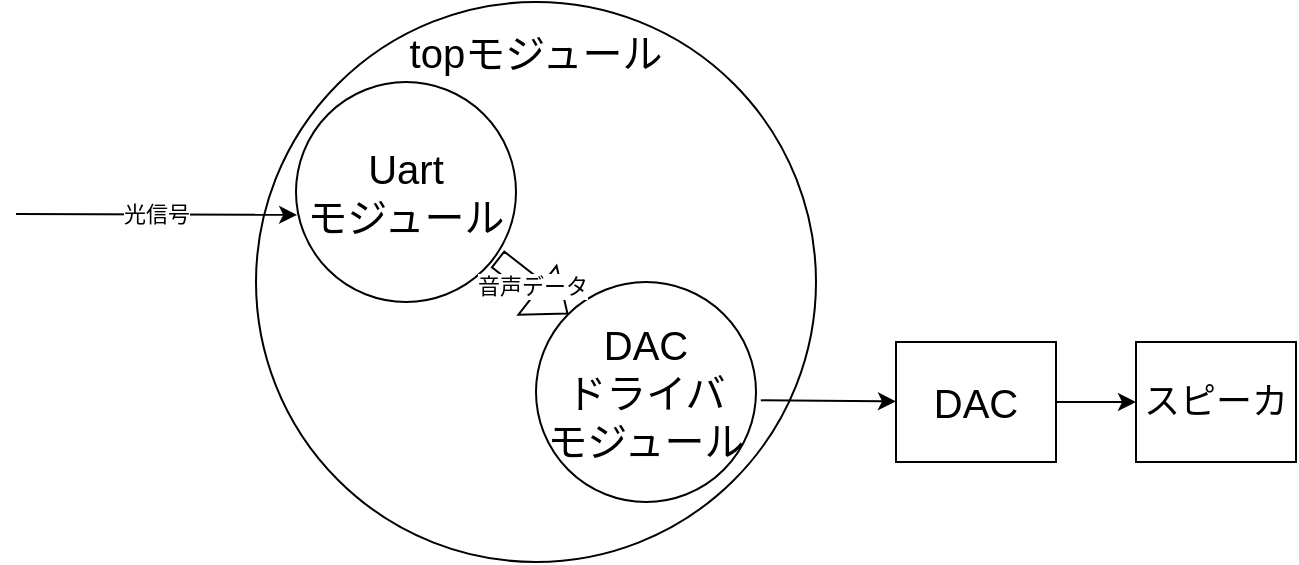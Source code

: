 <mxfile version="27.0.9">
  <diagram name="ページ1" id="31V5iZ3dvx7PEDRSuTkU">
    <mxGraphModel dx="815" dy="482" grid="1" gridSize="10" guides="1" tooltips="1" connect="1" arrows="1" fold="1" page="1" pageScale="1" pageWidth="827" pageHeight="1169" math="0" shadow="0">
      <root>
        <mxCell id="0" />
        <mxCell id="1" parent="0" />
        <mxCell id="YuErDtnW7EJeiDL-WjYB-1" value="" style="ellipse;whiteSpace=wrap;html=1;aspect=fixed;" vertex="1" parent="1">
          <mxGeometry x="280" y="480" width="280" height="280" as="geometry" />
        </mxCell>
        <mxCell id="YuErDtnW7EJeiDL-WjYB-3" value="&lt;font style=&quot;font-size: 20px;&quot;&gt;topモジュール&lt;/font&gt;" style="text;html=1;align=center;verticalAlign=middle;whiteSpace=wrap;rounded=0;" vertex="1" parent="1">
          <mxGeometry x="350" y="490" width="140" height="30" as="geometry" />
        </mxCell>
        <mxCell id="YuErDtnW7EJeiDL-WjYB-4" value="&lt;font style=&quot;font-size: 20px;&quot;&gt;Uart&lt;br&gt;モジュール&lt;/font&gt;" style="ellipse;whiteSpace=wrap;html=1;aspect=fixed;" vertex="1" parent="1">
          <mxGeometry x="300" y="520" width="110" height="110" as="geometry" />
        </mxCell>
        <mxCell id="YuErDtnW7EJeiDL-WjYB-5" value="&lt;font style=&quot;font-size: 20px;&quot;&gt;DAC&lt;/font&gt;&lt;div&gt;&lt;font style=&quot;font-size: 20px;&quot;&gt;ドライバ&lt;/font&gt;&lt;div&gt;&lt;font style=&quot;font-size: 20px;&quot;&gt;モジュール&lt;/font&gt;&lt;/div&gt;&lt;/div&gt;" style="ellipse;whiteSpace=wrap;html=1;aspect=fixed;" vertex="1" parent="1">
          <mxGeometry x="420" y="620" width="110" height="110" as="geometry" />
        </mxCell>
        <mxCell id="YuErDtnW7EJeiDL-WjYB-9" value="音声データ" style="shape=flexArrow;endArrow=classic;html=1;rounded=0;entryX=0;entryY=0;entryDx=0;entryDy=0;exitX=0.915;exitY=0.804;exitDx=0;exitDy=0;exitPerimeter=0;" edge="1" parent="1" source="YuErDtnW7EJeiDL-WjYB-4" target="YuErDtnW7EJeiDL-WjYB-5">
          <mxGeometry width="50" height="50" relative="1" as="geometry">
            <mxPoint x="400" y="600" as="sourcePoint" />
            <mxPoint x="440" y="640" as="targetPoint" />
          </mxGeometry>
        </mxCell>
        <mxCell id="YuErDtnW7EJeiDL-WjYB-12" value="光信号" style="endArrow=classic;html=1;rounded=0;entryX=0.005;entryY=0.604;entryDx=0;entryDy=0;entryPerimeter=0;" edge="1" parent="1" target="YuErDtnW7EJeiDL-WjYB-4">
          <mxGeometry width="50" height="50" relative="1" as="geometry">
            <mxPoint x="160" y="586" as="sourcePoint" />
            <mxPoint x="200" y="580" as="targetPoint" />
          </mxGeometry>
        </mxCell>
        <mxCell id="YuErDtnW7EJeiDL-WjYB-14" value="" style="endArrow=classic;html=1;rounded=0;exitX=1.022;exitY=0.538;exitDx=0;exitDy=0;exitPerimeter=0;" edge="1" parent="1" source="YuErDtnW7EJeiDL-WjYB-5" target="YuErDtnW7EJeiDL-WjYB-15">
          <mxGeometry width="50" height="50" relative="1" as="geometry">
            <mxPoint x="400" y="690" as="sourcePoint" />
            <mxPoint x="600" y="680" as="targetPoint" />
          </mxGeometry>
        </mxCell>
        <mxCell id="YuErDtnW7EJeiDL-WjYB-15" value="&lt;font style=&quot;font-size: 20px;&quot;&gt;DAC&lt;/font&gt;" style="rounded=0;whiteSpace=wrap;html=1;" vertex="1" parent="1">
          <mxGeometry x="600" y="650" width="80" height="60" as="geometry" />
        </mxCell>
        <mxCell id="YuErDtnW7EJeiDL-WjYB-16" value="" style="endArrow=classic;html=1;rounded=0;exitX=1;exitY=0.5;exitDx=0;exitDy=0;" edge="1" parent="1" source="YuErDtnW7EJeiDL-WjYB-15">
          <mxGeometry width="50" height="50" relative="1" as="geometry">
            <mxPoint x="570" y="690" as="sourcePoint" />
            <mxPoint x="720" y="680" as="targetPoint" />
          </mxGeometry>
        </mxCell>
        <mxCell id="YuErDtnW7EJeiDL-WjYB-17" value="&lt;font style=&quot;font-size: 18px;&quot;&gt;スピーカ&lt;/font&gt;" style="rounded=0;whiteSpace=wrap;html=1;" vertex="1" parent="1">
          <mxGeometry x="720" y="650" width="80" height="60" as="geometry" />
        </mxCell>
      </root>
    </mxGraphModel>
  </diagram>
</mxfile>
